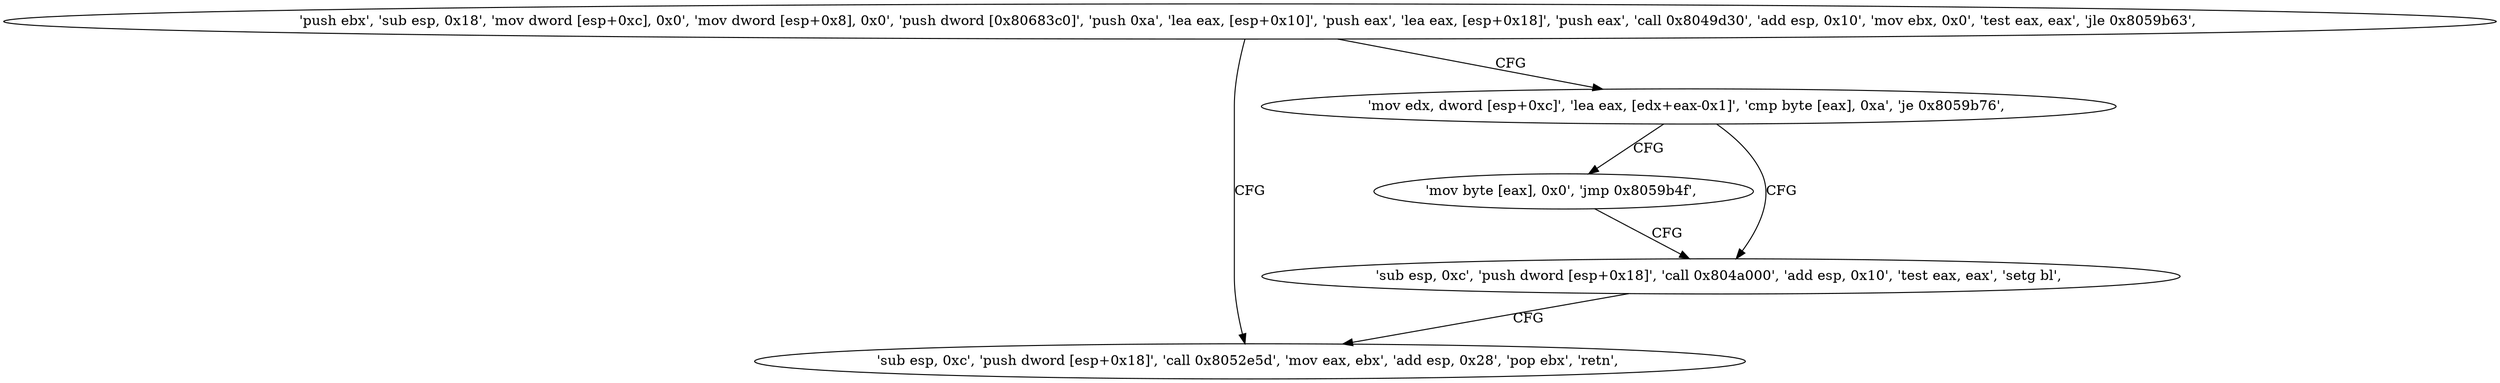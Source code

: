 digraph "func" {
"134585099" [label = "'push ebx', 'sub esp, 0x18', 'mov dword [esp+0xc], 0x0', 'mov dword [esp+0x8], 0x0', 'push dword [0x80683c0]', 'push 0xa', 'lea eax, [esp+0x10]', 'push eax', 'lea eax, [esp+0x18]', 'push eax', 'call 0x8049d30', 'add esp, 0x10', 'mov ebx, 0x0', 'test eax, eax', 'jle 0x8059b63', " ]
"134585187" [label = "'sub esp, 0xc', 'push dword [esp+0x18]', 'call 0x8052e5d', 'mov eax, ebx', 'add esp, 0x28', 'pop ebx', 'retn', " ]
"134585154" [label = "'mov edx, dword [esp+0xc]', 'lea eax, [edx+eax-0x1]', 'cmp byte [eax], 0xa', 'je 0x8059b76', " ]
"134585206" [label = "'mov byte [eax], 0x0', 'jmp 0x8059b4f', " ]
"134585167" [label = "'sub esp, 0xc', 'push dword [esp+0x18]', 'call 0x804a000', 'add esp, 0x10', 'test eax, eax', 'setg bl', " ]
"134585099" -> "134585187" [ label = "CFG" ]
"134585099" -> "134585154" [ label = "CFG" ]
"134585154" -> "134585206" [ label = "CFG" ]
"134585154" -> "134585167" [ label = "CFG" ]
"134585206" -> "134585167" [ label = "CFG" ]
"134585167" -> "134585187" [ label = "CFG" ]
}
